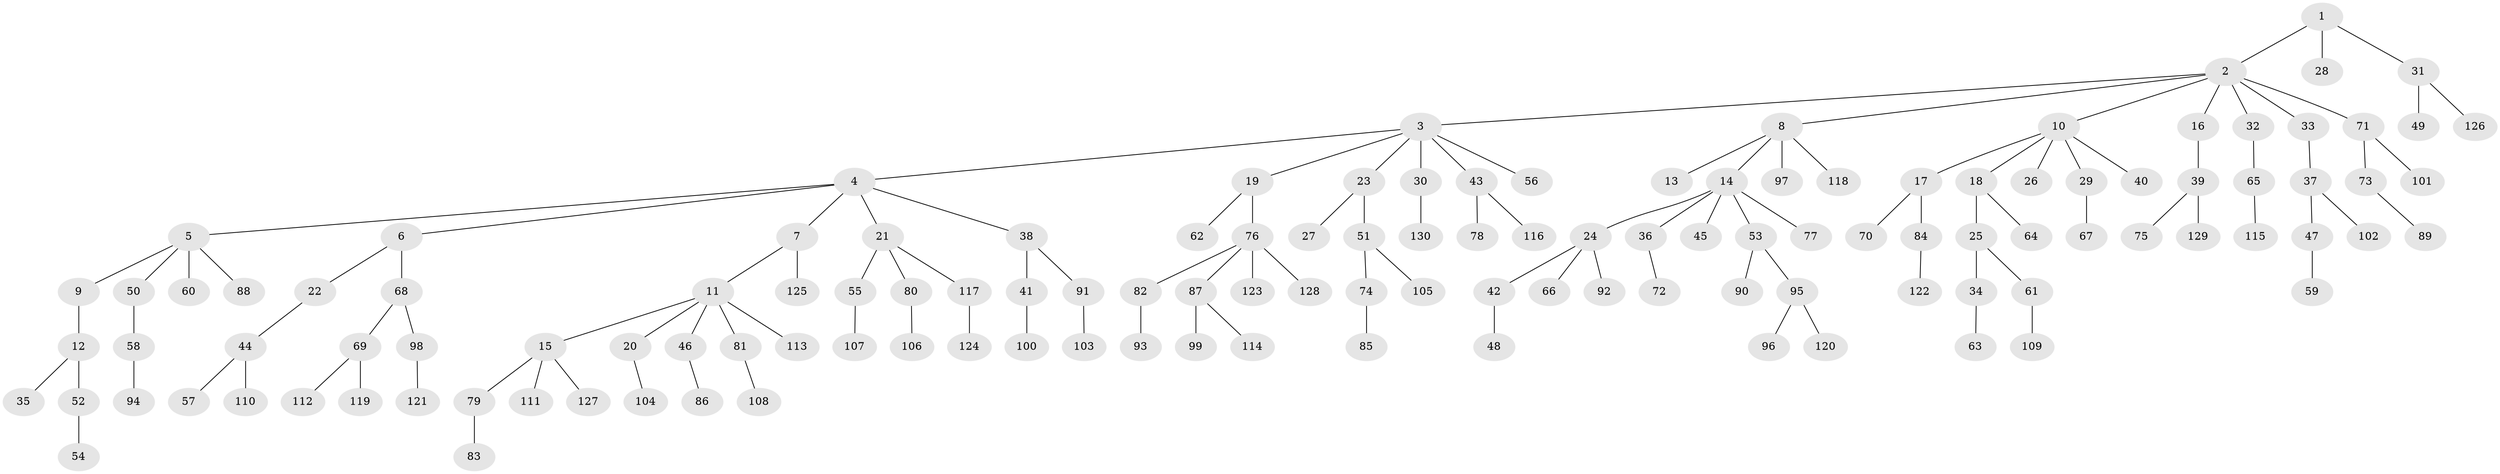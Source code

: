 // Generated by graph-tools (version 1.1) at 2025/15/03/09/25 04:15:22]
// undirected, 130 vertices, 129 edges
graph export_dot {
graph [start="1"]
  node [color=gray90,style=filled];
  1;
  2;
  3;
  4;
  5;
  6;
  7;
  8;
  9;
  10;
  11;
  12;
  13;
  14;
  15;
  16;
  17;
  18;
  19;
  20;
  21;
  22;
  23;
  24;
  25;
  26;
  27;
  28;
  29;
  30;
  31;
  32;
  33;
  34;
  35;
  36;
  37;
  38;
  39;
  40;
  41;
  42;
  43;
  44;
  45;
  46;
  47;
  48;
  49;
  50;
  51;
  52;
  53;
  54;
  55;
  56;
  57;
  58;
  59;
  60;
  61;
  62;
  63;
  64;
  65;
  66;
  67;
  68;
  69;
  70;
  71;
  72;
  73;
  74;
  75;
  76;
  77;
  78;
  79;
  80;
  81;
  82;
  83;
  84;
  85;
  86;
  87;
  88;
  89;
  90;
  91;
  92;
  93;
  94;
  95;
  96;
  97;
  98;
  99;
  100;
  101;
  102;
  103;
  104;
  105;
  106;
  107;
  108;
  109;
  110;
  111;
  112;
  113;
  114;
  115;
  116;
  117;
  118;
  119;
  120;
  121;
  122;
  123;
  124;
  125;
  126;
  127;
  128;
  129;
  130;
  1 -- 2;
  1 -- 28;
  1 -- 31;
  2 -- 3;
  2 -- 8;
  2 -- 10;
  2 -- 16;
  2 -- 32;
  2 -- 33;
  2 -- 71;
  3 -- 4;
  3 -- 19;
  3 -- 23;
  3 -- 30;
  3 -- 43;
  3 -- 56;
  4 -- 5;
  4 -- 6;
  4 -- 7;
  4 -- 21;
  4 -- 38;
  5 -- 9;
  5 -- 50;
  5 -- 60;
  5 -- 88;
  6 -- 22;
  6 -- 68;
  7 -- 11;
  7 -- 125;
  8 -- 13;
  8 -- 14;
  8 -- 97;
  8 -- 118;
  9 -- 12;
  10 -- 17;
  10 -- 18;
  10 -- 26;
  10 -- 29;
  10 -- 40;
  11 -- 15;
  11 -- 20;
  11 -- 46;
  11 -- 81;
  11 -- 113;
  12 -- 35;
  12 -- 52;
  14 -- 24;
  14 -- 36;
  14 -- 45;
  14 -- 53;
  14 -- 77;
  15 -- 79;
  15 -- 111;
  15 -- 127;
  16 -- 39;
  17 -- 70;
  17 -- 84;
  18 -- 25;
  18 -- 64;
  19 -- 62;
  19 -- 76;
  20 -- 104;
  21 -- 55;
  21 -- 80;
  21 -- 117;
  22 -- 44;
  23 -- 27;
  23 -- 51;
  24 -- 42;
  24 -- 66;
  24 -- 92;
  25 -- 34;
  25 -- 61;
  29 -- 67;
  30 -- 130;
  31 -- 49;
  31 -- 126;
  32 -- 65;
  33 -- 37;
  34 -- 63;
  36 -- 72;
  37 -- 47;
  37 -- 102;
  38 -- 41;
  38 -- 91;
  39 -- 75;
  39 -- 129;
  41 -- 100;
  42 -- 48;
  43 -- 78;
  43 -- 116;
  44 -- 57;
  44 -- 110;
  46 -- 86;
  47 -- 59;
  50 -- 58;
  51 -- 74;
  51 -- 105;
  52 -- 54;
  53 -- 90;
  53 -- 95;
  55 -- 107;
  58 -- 94;
  61 -- 109;
  65 -- 115;
  68 -- 69;
  68 -- 98;
  69 -- 112;
  69 -- 119;
  71 -- 73;
  71 -- 101;
  73 -- 89;
  74 -- 85;
  76 -- 82;
  76 -- 87;
  76 -- 123;
  76 -- 128;
  79 -- 83;
  80 -- 106;
  81 -- 108;
  82 -- 93;
  84 -- 122;
  87 -- 99;
  87 -- 114;
  91 -- 103;
  95 -- 96;
  95 -- 120;
  98 -- 121;
  117 -- 124;
}
